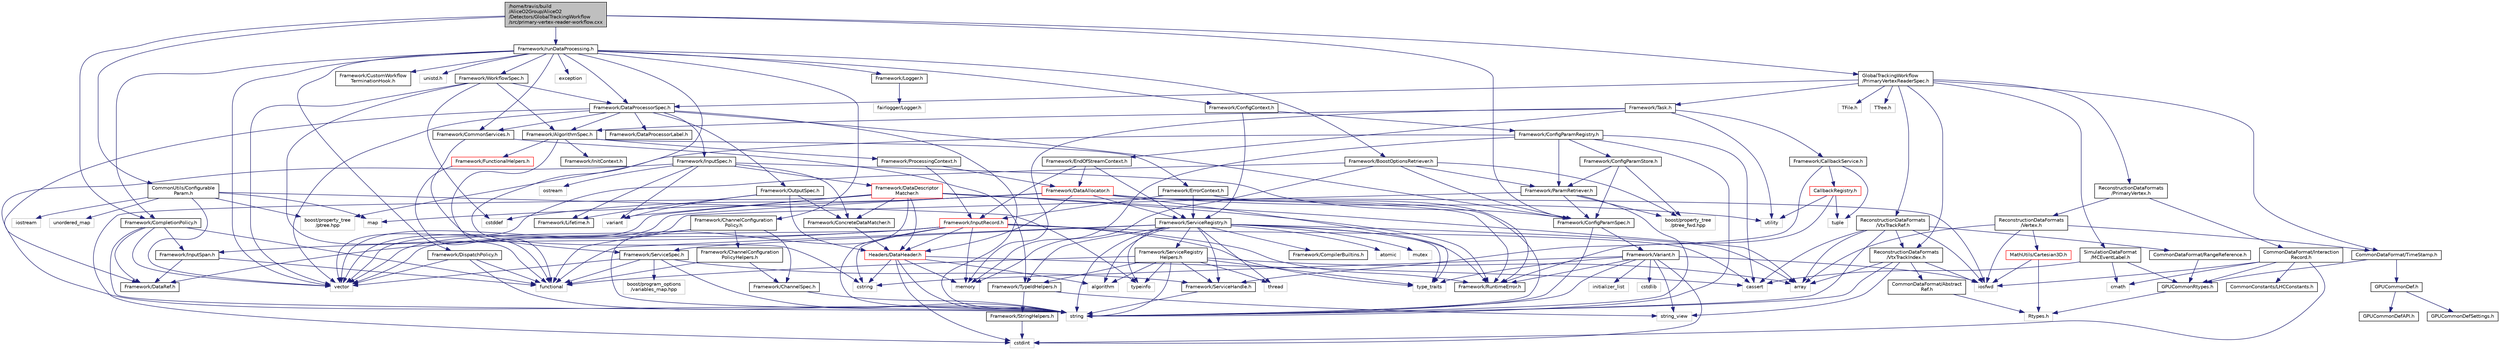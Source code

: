 digraph "/home/travis/build/AliceO2Group/AliceO2/Detectors/GlobalTrackingWorkflow/src/primary-vertex-reader-workflow.cxx"
{
 // INTERACTIVE_SVG=YES
  bgcolor="transparent";
  edge [fontname="Helvetica",fontsize="10",labelfontname="Helvetica",labelfontsize="10"];
  node [fontname="Helvetica",fontsize="10",shape=record];
  Node0 [label="/home/travis/build\l/AliceO2Group/AliceO2\l/Detectors/GlobalTrackingWorkflow\l/src/primary-vertex-reader-workflow.cxx",height=0.2,width=0.4,color="black", fillcolor="grey75", style="filled", fontcolor="black"];
  Node0 -> Node1 [color="midnightblue",fontsize="10",style="solid",fontname="Helvetica"];
  Node1 [label="CommonUtils/Configurable\lParam.h",height=0.2,width=0.4,color="black",URL="$db/d2c/ConfigurableParam_8h.html"];
  Node1 -> Node2 [color="midnightblue",fontsize="10",style="solid",fontname="Helvetica"];
  Node2 [label="vector",height=0.2,width=0.4,color="grey75"];
  Node1 -> Node3 [color="midnightblue",fontsize="10",style="solid",fontname="Helvetica"];
  Node3 [label="map",height=0.2,width=0.4,color="grey75"];
  Node1 -> Node4 [color="midnightblue",fontsize="10",style="solid",fontname="Helvetica"];
  Node4 [label="unordered_map",height=0.2,width=0.4,color="grey75"];
  Node1 -> Node5 [color="midnightblue",fontsize="10",style="solid",fontname="Helvetica"];
  Node5 [label="boost/property_tree\l/ptree.hpp",height=0.2,width=0.4,color="grey75"];
  Node1 -> Node6 [color="midnightblue",fontsize="10",style="solid",fontname="Helvetica"];
  Node6 [label="typeinfo",height=0.2,width=0.4,color="grey75"];
  Node1 -> Node7 [color="midnightblue",fontsize="10",style="solid",fontname="Helvetica"];
  Node7 [label="iostream",height=0.2,width=0.4,color="grey75"];
  Node0 -> Node8 [color="midnightblue",fontsize="10",style="solid",fontname="Helvetica"];
  Node8 [label="Framework/CompletionPolicy.h",height=0.2,width=0.4,color="black",URL="$df/dd6/CompletionPolicy_8h.html"];
  Node8 -> Node9 [color="midnightblue",fontsize="10",style="solid",fontname="Helvetica"];
  Node9 [label="Framework/DataRef.h",height=0.2,width=0.4,color="black",URL="$d5/dfb/DataRef_8h.html"];
  Node8 -> Node10 [color="midnightblue",fontsize="10",style="solid",fontname="Helvetica"];
  Node10 [label="Framework/InputSpan.h",height=0.2,width=0.4,color="black",URL="$da/d0f/InputSpan_8h.html"];
  Node10 -> Node9 [color="midnightblue",fontsize="10",style="solid",fontname="Helvetica"];
  Node10 -> Node11 [color="midnightblue",fontsize="10",style="solid",fontname="Helvetica"];
  Node11 [label="functional",height=0.2,width=0.4,color="grey75"];
  Node8 -> Node11 [color="midnightblue",fontsize="10",style="solid",fontname="Helvetica"];
  Node8 -> Node12 [color="midnightblue",fontsize="10",style="solid",fontname="Helvetica"];
  Node12 [label="string",height=0.2,width=0.4,color="grey75"];
  Node8 -> Node2 [color="midnightblue",fontsize="10",style="solid",fontname="Helvetica"];
  Node0 -> Node13 [color="midnightblue",fontsize="10",style="solid",fontname="Helvetica"];
  Node13 [label="Framework/ConfigParamSpec.h",height=0.2,width=0.4,color="black",URL="$d0/d1c/ConfigParamSpec_8h.html"];
  Node13 -> Node14 [color="midnightblue",fontsize="10",style="solid",fontname="Helvetica"];
  Node14 [label="Framework/Variant.h",height=0.2,width=0.4,color="black",URL="$de/d56/Variant_8h.html"];
  Node14 -> Node15 [color="midnightblue",fontsize="10",style="solid",fontname="Helvetica"];
  Node15 [label="Framework/RuntimeError.h",height=0.2,width=0.4,color="black",URL="$d1/d76/RuntimeError_8h.html"];
  Node14 -> Node16 [color="midnightblue",fontsize="10",style="solid",fontname="Helvetica"];
  Node16 [label="type_traits",height=0.2,width=0.4,color="grey75"];
  Node14 -> Node17 [color="midnightblue",fontsize="10",style="solid",fontname="Helvetica"];
  Node17 [label="cstring",height=0.2,width=0.4,color="grey75"];
  Node14 -> Node18 [color="midnightblue",fontsize="10",style="solid",fontname="Helvetica"];
  Node18 [label="cstdint",height=0.2,width=0.4,color="grey75"];
  Node14 -> Node19 [color="midnightblue",fontsize="10",style="solid",fontname="Helvetica"];
  Node19 [label="cstdlib",height=0.2,width=0.4,color="grey75"];
  Node14 -> Node20 [color="midnightblue",fontsize="10",style="solid",fontname="Helvetica"];
  Node20 [label="iosfwd",height=0.2,width=0.4,color="grey75"];
  Node14 -> Node21 [color="midnightblue",fontsize="10",style="solid",fontname="Helvetica"];
  Node21 [label="initializer_list",height=0.2,width=0.4,color="grey75"];
  Node14 -> Node22 [color="midnightblue",fontsize="10",style="solid",fontname="Helvetica"];
  Node22 [label="string_view",height=0.2,width=0.4,color="grey75"];
  Node14 -> Node12 [color="midnightblue",fontsize="10",style="solid",fontname="Helvetica"];
  Node13 -> Node12 [color="midnightblue",fontsize="10",style="solid",fontname="Helvetica"];
  Node0 -> Node23 [color="midnightblue",fontsize="10",style="solid",fontname="Helvetica"];
  Node23 [label="GlobalTrackingWorkflow\l/PrimaryVertexReaderSpec.h",height=0.2,width=0.4,color="black",URL="$d3/d93/PrimaryVertexReaderSpec_8h.html"];
  Node23 -> Node24 [color="midnightblue",fontsize="10",style="solid",fontname="Helvetica"];
  Node24 [label="TFile.h",height=0.2,width=0.4,color="grey75"];
  Node23 -> Node25 [color="midnightblue",fontsize="10",style="solid",fontname="Helvetica"];
  Node25 [label="TTree.h",height=0.2,width=0.4,color="grey75"];
  Node23 -> Node26 [color="midnightblue",fontsize="10",style="solid",fontname="Helvetica"];
  Node26 [label="Framework/DataProcessorSpec.h",height=0.2,width=0.4,color="black",URL="$d0/df4/DataProcessorSpec_8h.html"];
  Node26 -> Node27 [color="midnightblue",fontsize="10",style="solid",fontname="Helvetica"];
  Node27 [label="Framework/AlgorithmSpec.h",height=0.2,width=0.4,color="black",URL="$d0/d14/AlgorithmSpec_8h.html"];
  Node27 -> Node28 [color="midnightblue",fontsize="10",style="solid",fontname="Helvetica"];
  Node28 [label="Framework/ProcessingContext.h",height=0.2,width=0.4,color="black",URL="$de/d6a/ProcessingContext_8h.html"];
  Node28 -> Node29 [color="midnightblue",fontsize="10",style="solid",fontname="Helvetica"];
  Node29 [label="Framework/InputRecord.h",height=0.2,width=0.4,color="red",URL="$d6/d5c/InputRecord_8h.html"];
  Node29 -> Node9 [color="midnightblue",fontsize="10",style="solid",fontname="Helvetica"];
  Node29 -> Node10 [color="midnightblue",fontsize="10",style="solid",fontname="Helvetica"];
  Node29 -> Node15 [color="midnightblue",fontsize="10",style="solid",fontname="Helvetica"];
  Node29 -> Node65 [color="midnightblue",fontsize="10",style="solid",fontname="Helvetica"];
  Node65 [label="Headers/DataHeader.h",height=0.2,width=0.4,color="red",URL="$dc/dcd/DataHeader_8h.html"];
  Node65 -> Node18 [color="midnightblue",fontsize="10",style="solid",fontname="Helvetica"];
  Node65 -> Node40 [color="midnightblue",fontsize="10",style="solid",fontname="Helvetica"];
  Node40 [label="memory",height=0.2,width=0.4,color="grey75"];
  Node65 -> Node66 [color="midnightblue",fontsize="10",style="solid",fontname="Helvetica"];
  Node66 [label="cassert",height=0.2,width=0.4,color="grey75"];
  Node65 -> Node17 [color="midnightblue",fontsize="10",style="solid",fontname="Helvetica"];
  Node65 -> Node67 [color="midnightblue",fontsize="10",style="solid",fontname="Helvetica"];
  Node67 [label="algorithm",height=0.2,width=0.4,color="grey75"];
  Node65 -> Node12 [color="midnightblue",fontsize="10",style="solid",fontname="Helvetica"];
  Node29 -> Node12 [color="midnightblue",fontsize="10",style="solid",fontname="Helvetica"];
  Node29 -> Node2 [color="midnightblue",fontsize="10",style="solid",fontname="Helvetica"];
  Node29 -> Node17 [color="midnightblue",fontsize="10",style="solid",fontname="Helvetica"];
  Node29 -> Node66 [color="midnightblue",fontsize="10",style="solid",fontname="Helvetica"];
  Node29 -> Node40 [color="midnightblue",fontsize="10",style="solid",fontname="Helvetica"];
  Node29 -> Node16 [color="midnightblue",fontsize="10",style="solid",fontname="Helvetica"];
  Node28 -> Node100 [color="midnightblue",fontsize="10",style="solid",fontname="Helvetica"];
  Node100 [label="Framework/DataAllocator.h",height=0.2,width=0.4,color="red",URL="$d1/d28/DataAllocator_8h.html"];
  Node100 -> Node113 [color="midnightblue",fontsize="10",style="solid",fontname="Helvetica"];
  Node113 [label="Framework/ServiceRegistry.h",height=0.2,width=0.4,color="black",URL="$d8/d17/ServiceRegistry_8h.html"];
  Node113 -> Node114 [color="midnightblue",fontsize="10",style="solid",fontname="Helvetica"];
  Node114 [label="Framework/ServiceHandle.h",height=0.2,width=0.4,color="black",URL="$d3/d28/ServiceHandle_8h.html"];
  Node114 -> Node12 [color="midnightblue",fontsize="10",style="solid",fontname="Helvetica"];
  Node113 -> Node115 [color="midnightblue",fontsize="10",style="solid",fontname="Helvetica"];
  Node115 [label="Framework/ServiceSpec.h",height=0.2,width=0.4,color="black",URL="$d4/d61/ServiceSpec_8h.html"];
  Node115 -> Node114 [color="midnightblue",fontsize="10",style="solid",fontname="Helvetica"];
  Node115 -> Node11 [color="midnightblue",fontsize="10",style="solid",fontname="Helvetica"];
  Node115 -> Node12 [color="midnightblue",fontsize="10",style="solid",fontname="Helvetica"];
  Node115 -> Node2 [color="midnightblue",fontsize="10",style="solid",fontname="Helvetica"];
  Node115 -> Node116 [color="midnightblue",fontsize="10",style="solid",fontname="Helvetica"];
  Node116 [label="boost/program_options\l/variables_map.hpp",height=0.2,width=0.4,color="grey75"];
  Node113 -> Node117 [color="midnightblue",fontsize="10",style="solid",fontname="Helvetica"];
  Node117 [label="Framework/ServiceRegistry\lHelpers.h",height=0.2,width=0.4,color="black",URL="$d0/d6d/ServiceRegistryHelpers_8h.html"];
  Node117 -> Node114 [color="midnightblue",fontsize="10",style="solid",fontname="Helvetica"];
  Node117 -> Node118 [color="midnightblue",fontsize="10",style="solid",fontname="Helvetica"];
  Node118 [label="Framework/TypeIdHelpers.h",height=0.2,width=0.4,color="black",URL="$d2/d9a/TypeIdHelpers_8h.html"];
  Node118 -> Node22 [color="midnightblue",fontsize="10",style="solid",fontname="Helvetica"];
  Node118 -> Node119 [color="midnightblue",fontsize="10",style="solid",fontname="Helvetica"];
  Node119 [label="Framework/StringHelpers.h",height=0.2,width=0.4,color="black",URL="$db/dff/StringHelpers_8h.html"];
  Node119 -> Node18 [color="midnightblue",fontsize="10",style="solid",fontname="Helvetica"];
  Node117 -> Node67 [color="midnightblue",fontsize="10",style="solid",fontname="Helvetica"];
  Node117 -> Node52 [color="midnightblue",fontsize="10",style="solid",fontname="Helvetica"];
  Node52 [label="array",height=0.2,width=0.4,color="grey75"];
  Node117 -> Node11 [color="midnightblue",fontsize="10",style="solid",fontname="Helvetica"];
  Node117 -> Node12 [color="midnightblue",fontsize="10",style="solid",fontname="Helvetica"];
  Node117 -> Node16 [color="midnightblue",fontsize="10",style="solid",fontname="Helvetica"];
  Node117 -> Node6 [color="midnightblue",fontsize="10",style="solid",fontname="Helvetica"];
  Node117 -> Node120 [color="midnightblue",fontsize="10",style="solid",fontname="Helvetica"];
  Node120 [label="thread",height=0.2,width=0.4,color="grey75"];
  Node113 -> Node121 [color="midnightblue",fontsize="10",style="solid",fontname="Helvetica"];
  Node121 [label="Framework/CompilerBuiltins.h",height=0.2,width=0.4,color="black",URL="$d9/de8/CompilerBuiltins_8h.html"];
  Node113 -> Node118 [color="midnightblue",fontsize="10",style="solid",fontname="Helvetica"];
  Node113 -> Node15 [color="midnightblue",fontsize="10",style="solid",fontname="Helvetica"];
  Node113 -> Node67 [color="midnightblue",fontsize="10",style="solid",fontname="Helvetica"];
  Node113 -> Node52 [color="midnightblue",fontsize="10",style="solid",fontname="Helvetica"];
  Node113 -> Node11 [color="midnightblue",fontsize="10",style="solid",fontname="Helvetica"];
  Node113 -> Node12 [color="midnightblue",fontsize="10",style="solid",fontname="Helvetica"];
  Node113 -> Node16 [color="midnightblue",fontsize="10",style="solid",fontname="Helvetica"];
  Node113 -> Node6 [color="midnightblue",fontsize="10",style="solid",fontname="Helvetica"];
  Node113 -> Node120 [color="midnightblue",fontsize="10",style="solid",fontname="Helvetica"];
  Node113 -> Node122 [color="midnightblue",fontsize="10",style="solid",fontname="Helvetica"];
  Node122 [label="atomic",height=0.2,width=0.4,color="grey75"];
  Node113 -> Node41 [color="midnightblue",fontsize="10",style="solid",fontname="Helvetica"];
  Node41 [label="mutex",height=0.2,width=0.4,color="grey75"];
  Node100 -> Node15 [color="midnightblue",fontsize="10",style="solid",fontname="Helvetica"];
  Node100 -> Node65 [color="midnightblue",fontsize="10",style="solid",fontname="Helvetica"];
  Node100 -> Node2 [color="midnightblue",fontsize="10",style="solid",fontname="Helvetica"];
  Node100 -> Node3 [color="midnightblue",fontsize="10",style="solid",fontname="Helvetica"];
  Node100 -> Node12 [color="midnightblue",fontsize="10",style="solid",fontname="Helvetica"];
  Node100 -> Node51 [color="midnightblue",fontsize="10",style="solid",fontname="Helvetica"];
  Node51 [label="utility",height=0.2,width=0.4,color="grey75"];
  Node100 -> Node16 [color="midnightblue",fontsize="10",style="solid",fontname="Helvetica"];
  Node100 -> Node97 [color="midnightblue",fontsize="10",style="solid",fontname="Helvetica"];
  Node97 [label="cstddef",height=0.2,width=0.4,color="grey75"];
  Node27 -> Node123 [color="midnightblue",fontsize="10",style="solid",fontname="Helvetica"];
  Node123 [label="Framework/ErrorContext.h",height=0.2,width=0.4,color="black",URL="$d7/dad/ErrorContext_8h.html"];
  Node123 -> Node29 [color="midnightblue",fontsize="10",style="solid",fontname="Helvetica"];
  Node123 -> Node113 [color="midnightblue",fontsize="10",style="solid",fontname="Helvetica"];
  Node123 -> Node15 [color="midnightblue",fontsize="10",style="solid",fontname="Helvetica"];
  Node27 -> Node124 [color="midnightblue",fontsize="10",style="solid",fontname="Helvetica"];
  Node124 [label="Framework/InitContext.h",height=0.2,width=0.4,color="black",URL="$d4/d2b/InitContext_8h.html"];
  Node27 -> Node125 [color="midnightblue",fontsize="10",style="solid",fontname="Helvetica"];
  Node125 [label="Framework/FunctionalHelpers.h",height=0.2,width=0.4,color="red",URL="$de/d9b/FunctionalHelpers_8h.html"];
  Node125 -> Node11 [color="midnightblue",fontsize="10",style="solid",fontname="Helvetica"];
  Node27 -> Node11 [color="midnightblue",fontsize="10",style="solid",fontname="Helvetica"];
  Node26 -> Node13 [color="midnightblue",fontsize="10",style="solid",fontname="Helvetica"];
  Node26 -> Node127 [color="midnightblue",fontsize="10",style="solid",fontname="Helvetica"];
  Node127 [label="Framework/DataProcessorLabel.h",height=0.2,width=0.4,color="black",URL="$d1/df2/DataProcessorLabel_8h.html"];
  Node26 -> Node9 [color="midnightblue",fontsize="10",style="solid",fontname="Helvetica"];
  Node26 -> Node74 [color="midnightblue",fontsize="10",style="solid",fontname="Helvetica"];
  Node74 [label="Framework/InputSpec.h",height=0.2,width=0.4,color="black",URL="$d5/d3f/InputSpec_8h.html"];
  Node74 -> Node71 [color="midnightblue",fontsize="10",style="solid",fontname="Helvetica"];
  Node71 [label="Framework/Lifetime.h",height=0.2,width=0.4,color="black",URL="$dc/dca/Lifetime_8h.html"];
  Node74 -> Node72 [color="midnightblue",fontsize="10",style="solid",fontname="Helvetica"];
  Node72 [label="Framework/ConcreteDataMatcher.h",height=0.2,width=0.4,color="black",URL="$d0/d1b/ConcreteDataMatcher_8h.html"];
  Node72 -> Node65 [color="midnightblue",fontsize="10",style="solid",fontname="Helvetica"];
  Node74 -> Node75 [color="midnightblue",fontsize="10",style="solid",fontname="Helvetica"];
  Node75 [label="Framework/DataDescriptor\lMatcher.h",height=0.2,width=0.4,color="red",URL="$d3/da3/DataDescriptorMatcher_8h.html"];
  Node75 -> Node72 [color="midnightblue",fontsize="10",style="solid",fontname="Helvetica"];
  Node75 -> Node15 [color="midnightblue",fontsize="10",style="solid",fontname="Helvetica"];
  Node75 -> Node65 [color="midnightblue",fontsize="10",style="solid",fontname="Helvetica"];
  Node75 -> Node52 [color="midnightblue",fontsize="10",style="solid",fontname="Helvetica"];
  Node75 -> Node18 [color="midnightblue",fontsize="10",style="solid",fontname="Helvetica"];
  Node75 -> Node20 [color="midnightblue",fontsize="10",style="solid",fontname="Helvetica"];
  Node75 -> Node12 [color="midnightblue",fontsize="10",style="solid",fontname="Helvetica"];
  Node75 -> Node73 [color="midnightblue",fontsize="10",style="solid",fontname="Helvetica"];
  Node73 [label="variant",height=0.2,width=0.4,color="grey75"];
  Node75 -> Node2 [color="midnightblue",fontsize="10",style="solid",fontname="Helvetica"];
  Node74 -> Node13 [color="midnightblue",fontsize="10",style="solid",fontname="Helvetica"];
  Node74 -> Node12 [color="midnightblue",fontsize="10",style="solid",fontname="Helvetica"];
  Node74 -> Node90 [color="midnightblue",fontsize="10",style="solid",fontname="Helvetica"];
  Node90 [label="ostream",height=0.2,width=0.4,color="grey75"];
  Node74 -> Node73 [color="midnightblue",fontsize="10",style="solid",fontname="Helvetica"];
  Node26 -> Node64 [color="midnightblue",fontsize="10",style="solid",fontname="Helvetica"];
  Node64 [label="Framework/OutputSpec.h",height=0.2,width=0.4,color="black",URL="$db/d2d/OutputSpec_8h.html"];
  Node64 -> Node65 [color="midnightblue",fontsize="10",style="solid",fontname="Helvetica"];
  Node64 -> Node71 [color="midnightblue",fontsize="10",style="solid",fontname="Helvetica"];
  Node64 -> Node72 [color="midnightblue",fontsize="10",style="solid",fontname="Helvetica"];
  Node64 -> Node73 [color="midnightblue",fontsize="10",style="solid",fontname="Helvetica"];
  Node26 -> Node128 [color="midnightblue",fontsize="10",style="solid",fontname="Helvetica"];
  Node128 [label="Framework/CommonServices.h",height=0.2,width=0.4,color="black",URL="$d8/d02/CommonServices_8h.html"];
  Node128 -> Node115 [color="midnightblue",fontsize="10",style="solid",fontname="Helvetica"];
  Node128 -> Node118 [color="midnightblue",fontsize="10",style="solid",fontname="Helvetica"];
  Node26 -> Node12 [color="midnightblue",fontsize="10",style="solid",fontname="Helvetica"];
  Node26 -> Node2 [color="midnightblue",fontsize="10",style="solid",fontname="Helvetica"];
  Node23 -> Node129 [color="midnightblue",fontsize="10",style="solid",fontname="Helvetica"];
  Node129 [label="Framework/Task.h",height=0.2,width=0.4,color="black",URL="$df/d4f/Task_8h.html"];
  Node129 -> Node27 [color="midnightblue",fontsize="10",style="solid",fontname="Helvetica"];
  Node129 -> Node130 [color="midnightblue",fontsize="10",style="solid",fontname="Helvetica"];
  Node130 [label="Framework/CallbackService.h",height=0.2,width=0.4,color="black",URL="$d9/d7f/CallbackService_8h.html"];
  Node130 -> Node131 [color="midnightblue",fontsize="10",style="solid",fontname="Helvetica"];
  Node131 [label="CallbackRegistry.h",height=0.2,width=0.4,color="red",URL="$d7/d3e/CallbackRegistry_8h.html",tooltip="A generic registry for callbacks. "];
  Node131 -> Node15 [color="midnightblue",fontsize="10",style="solid",fontname="Helvetica"];
  Node131 -> Node132 [color="midnightblue",fontsize="10",style="solid",fontname="Helvetica"];
  Node132 [label="tuple",height=0.2,width=0.4,color="grey75"];
  Node131 -> Node51 [color="midnightblue",fontsize="10",style="solid",fontname="Helvetica"];
  Node130 -> Node114 [color="midnightblue",fontsize="10",style="solid",fontname="Helvetica"];
  Node130 -> Node132 [color="midnightblue",fontsize="10",style="solid",fontname="Helvetica"];
  Node129 -> Node133 [color="midnightblue",fontsize="10",style="solid",fontname="Helvetica"];
  Node133 [label="Framework/EndOfStreamContext.h",height=0.2,width=0.4,color="black",URL="$d0/d77/EndOfStreamContext_8h.html"];
  Node133 -> Node29 [color="midnightblue",fontsize="10",style="solid",fontname="Helvetica"];
  Node133 -> Node113 [color="midnightblue",fontsize="10",style="solid",fontname="Helvetica"];
  Node133 -> Node100 [color="midnightblue",fontsize="10",style="solid",fontname="Helvetica"];
  Node129 -> Node51 [color="midnightblue",fontsize="10",style="solid",fontname="Helvetica"];
  Node129 -> Node40 [color="midnightblue",fontsize="10",style="solid",fontname="Helvetica"];
  Node23 -> Node134 [color="midnightblue",fontsize="10",style="solid",fontname="Helvetica"];
  Node134 [label="CommonDataFormat/TimeStamp.h",height=0.2,width=0.4,color="black",URL="$df/d5d/common_2include_2CommonDataFormat_2TimeStamp_8h.html"];
  Node134 -> Node135 [color="midnightblue",fontsize="10",style="solid",fontname="Helvetica"];
  Node135 [label="GPUCommonRtypes.h",height=0.2,width=0.4,color="black",URL="$d2/d45/GPUCommonRtypes_8h.html"];
  Node135 -> Node136 [color="midnightblue",fontsize="10",style="solid",fontname="Helvetica"];
  Node136 [label="Rtypes.h",height=0.2,width=0.4,color="grey75"];
  Node134 -> Node137 [color="midnightblue",fontsize="10",style="solid",fontname="Helvetica"];
  Node137 [label="GPUCommonDef.h",height=0.2,width=0.4,color="black",URL="$df/d21/GPUCommonDef_8h.html"];
  Node137 -> Node138 [color="midnightblue",fontsize="10",style="solid",fontname="Helvetica"];
  Node138 [label="GPUCommonDefSettings.h",height=0.2,width=0.4,color="black",URL="$d5/d93/GPUCommonDefSettings_8h.html"];
  Node137 -> Node139 [color="midnightblue",fontsize="10",style="solid",fontname="Helvetica"];
  Node139 [label="GPUCommonDefAPI.h",height=0.2,width=0.4,color="black",URL="$da/d5a/GPUCommonDefAPI_8h.html"];
  Node23 -> Node140 [color="midnightblue",fontsize="10",style="solid",fontname="Helvetica"];
  Node140 [label="ReconstructionDataFormats\l/VtxTrackIndex.h",height=0.2,width=0.4,color="black",URL="$d0/d00/VtxTrackIndex_8h.html",tooltip="Index of track attached to vertx: index in its proper container, container source and flags..."];
  Node140 -> Node141 [color="midnightblue",fontsize="10",style="solid",fontname="Helvetica"];
  Node141 [label="CommonDataFormat/Abstract\lRef.h",height=0.2,width=0.4,color="black",URL="$df/d9a/AbstractRef_8h.html",tooltip="Class to refer to object indicating its Indec, Source and status flags. "];
  Node141 -> Node136 [color="midnightblue",fontsize="10",style="solid",fontname="Helvetica"];
  Node140 -> Node20 [color="midnightblue",fontsize="10",style="solid",fontname="Helvetica"];
  Node140 -> Node12 [color="midnightblue",fontsize="10",style="solid",fontname="Helvetica"];
  Node140 -> Node52 [color="midnightblue",fontsize="10",style="solid",fontname="Helvetica"];
  Node140 -> Node22 [color="midnightblue",fontsize="10",style="solid",fontname="Helvetica"];
  Node23 -> Node142 [color="midnightblue",fontsize="10",style="solid",fontname="Helvetica"];
  Node142 [label="ReconstructionDataFormats\l/VtxTrackRef.h",height=0.2,width=0.4,color="black",URL="$d7/dac/VtxTrackRef_8h.html",tooltip="Referenc on track indices contributing to the vertex, with possibility chose tracks from specific sou..."];
  Node142 -> Node143 [color="midnightblue",fontsize="10",style="solid",fontname="Helvetica"];
  Node143 [label="CommonDataFormat/RangeReference.h",height=0.2,width=0.4,color="black",URL="$de/d64/RangeReference_8h.html",tooltip="Class to refer to the 1st entry and N elements of some group in the continuous container. "];
  Node143 -> Node135 [color="midnightblue",fontsize="10",style="solid",fontname="Helvetica"];
  Node142 -> Node140 [color="midnightblue",fontsize="10",style="solid",fontname="Helvetica"];
  Node142 -> Node66 [color="midnightblue",fontsize="10",style="solid",fontname="Helvetica"];
  Node142 -> Node52 [color="midnightblue",fontsize="10",style="solid",fontname="Helvetica"];
  Node142 -> Node20 [color="midnightblue",fontsize="10",style="solid",fontname="Helvetica"];
  Node142 -> Node12 [color="midnightblue",fontsize="10",style="solid",fontname="Helvetica"];
  Node23 -> Node144 [color="midnightblue",fontsize="10",style="solid",fontname="Helvetica"];
  Node144 [label="ReconstructionDataFormats\l/PrimaryVertex.h",height=0.2,width=0.4,color="black",URL="$d7/d82/PrimaryVertex_8h.html"];
  Node144 -> Node145 [color="midnightblue",fontsize="10",style="solid",fontname="Helvetica"];
  Node145 [label="CommonDataFormat/Interaction\lRecord.h",height=0.2,width=0.4,color="black",URL="$d9/d80/InteractionRecord_8h.html"];
  Node145 -> Node135 [color="midnightblue",fontsize="10",style="solid",fontname="Helvetica"];
  Node145 -> Node20 [color="midnightblue",fontsize="10",style="solid",fontname="Helvetica"];
  Node145 -> Node18 [color="midnightblue",fontsize="10",style="solid",fontname="Helvetica"];
  Node145 -> Node146 [color="midnightblue",fontsize="10",style="solid",fontname="Helvetica"];
  Node146 [label="cmath",height=0.2,width=0.4,color="grey75"];
  Node145 -> Node147 [color="midnightblue",fontsize="10",style="solid",fontname="Helvetica"];
  Node147 [label="CommonConstants/LHCConstants.h",height=0.2,width=0.4,color="black",URL="$d4/dc6/LHCConstants_8h.html",tooltip="Header to collect LHC related constants. "];
  Node144 -> Node148 [color="midnightblue",fontsize="10",style="solid",fontname="Helvetica"];
  Node148 [label="ReconstructionDataFormats\l/Vertex.h",height=0.2,width=0.4,color="black",URL="$d3/d6f/DataFormats_2Reconstruction_2include_2ReconstructionDataFormats_2Vertex_8h.html"];
  Node148 -> Node149 [color="midnightblue",fontsize="10",style="solid",fontname="Helvetica"];
  Node149 [label="MathUtils/Cartesian3D.h",height=0.2,width=0.4,color="red",URL="$dd/d76/Cartesian3D_8h.html"];
  Node149 -> Node136 [color="midnightblue",fontsize="10",style="solid",fontname="Helvetica"];
  Node149 -> Node20 [color="midnightblue",fontsize="10",style="solid",fontname="Helvetica"];
  Node148 -> Node134 [color="midnightblue",fontsize="10",style="solid",fontname="Helvetica"];
  Node148 -> Node52 [color="midnightblue",fontsize="10",style="solid",fontname="Helvetica"];
  Node148 -> Node20 [color="midnightblue",fontsize="10",style="solid",fontname="Helvetica"];
  Node23 -> Node159 [color="midnightblue",fontsize="10",style="solid",fontname="Helvetica"];
  Node159 [label="SimulationDataFormat\l/MCEventLabel.h",height=0.2,width=0.4,color="black",URL="$da/df0/MCEventLabel_8h.html"];
  Node159 -> Node135 [color="midnightblue",fontsize="10",style="solid",fontname="Helvetica"];
  Node159 -> Node146 [color="midnightblue",fontsize="10",style="solid",fontname="Helvetica"];
  Node159 -> Node66 [color="midnightblue",fontsize="10",style="solid",fontname="Helvetica"];
  Node0 -> Node160 [color="midnightblue",fontsize="10",style="solid",fontname="Helvetica"];
  Node160 [label="Framework/runDataProcessing.h",height=0.2,width=0.4,color="black",URL="$db/dd0/runDataProcessing_8h.html"];
  Node160 -> Node161 [color="midnightblue",fontsize="10",style="solid",fontname="Helvetica"];
  Node161 [label="Framework/ChannelConfiguration\lPolicy.h",height=0.2,width=0.4,color="black",URL="$dd/d0f/ChannelConfigurationPolicy_8h.html"];
  Node161 -> Node162 [color="midnightblue",fontsize="10",style="solid",fontname="Helvetica"];
  Node162 [label="Framework/ChannelConfiguration\lPolicyHelpers.h",height=0.2,width=0.4,color="black",URL="$d6/d05/ChannelConfigurationPolicyHelpers_8h.html"];
  Node162 -> Node163 [color="midnightblue",fontsize="10",style="solid",fontname="Helvetica"];
  Node163 [label="Framework/ChannelSpec.h",height=0.2,width=0.4,color="black",URL="$d6/d72/ChannelSpec_8h.html"];
  Node163 -> Node12 [color="midnightblue",fontsize="10",style="solid",fontname="Helvetica"];
  Node162 -> Node11 [color="midnightblue",fontsize="10",style="solid",fontname="Helvetica"];
  Node161 -> Node163 [color="midnightblue",fontsize="10",style="solid",fontname="Helvetica"];
  Node161 -> Node2 [color="midnightblue",fontsize="10",style="solid",fontname="Helvetica"];
  Node161 -> Node11 [color="midnightblue",fontsize="10",style="solid",fontname="Helvetica"];
  Node160 -> Node8 [color="midnightblue",fontsize="10",style="solid",fontname="Helvetica"];
  Node160 -> Node103 [color="midnightblue",fontsize="10",style="solid",fontname="Helvetica"];
  Node103 [label="Framework/DispatchPolicy.h",height=0.2,width=0.4,color="black",URL="$da/de6/DispatchPolicy_8h.html"];
  Node103 -> Node11 [color="midnightblue",fontsize="10",style="solid",fontname="Helvetica"];
  Node103 -> Node12 [color="midnightblue",fontsize="10",style="solid",fontname="Helvetica"];
  Node103 -> Node2 [color="midnightblue",fontsize="10",style="solid",fontname="Helvetica"];
  Node160 -> Node26 [color="midnightblue",fontsize="10",style="solid",fontname="Helvetica"];
  Node160 -> Node164 [color="midnightblue",fontsize="10",style="solid",fontname="Helvetica"];
  Node164 [label="Framework/WorkflowSpec.h",height=0.2,width=0.4,color="black",URL="$df/da1/WorkflowSpec_8h.html"];
  Node164 -> Node26 [color="midnightblue",fontsize="10",style="solid",fontname="Helvetica"];
  Node164 -> Node27 [color="midnightblue",fontsize="10",style="solid",fontname="Helvetica"];
  Node164 -> Node2 [color="midnightblue",fontsize="10",style="solid",fontname="Helvetica"];
  Node164 -> Node11 [color="midnightblue",fontsize="10",style="solid",fontname="Helvetica"];
  Node164 -> Node97 [color="midnightblue",fontsize="10",style="solid",fontname="Helvetica"];
  Node160 -> Node165 [color="midnightblue",fontsize="10",style="solid",fontname="Helvetica"];
  Node165 [label="Framework/ConfigContext.h",height=0.2,width=0.4,color="black",URL="$d7/d2e/ConfigContext_8h.html"];
  Node165 -> Node166 [color="midnightblue",fontsize="10",style="solid",fontname="Helvetica"];
  Node166 [label="Framework/ConfigParamRegistry.h",height=0.2,width=0.4,color="black",URL="$de/dc6/ConfigParamRegistry_8h.html"];
  Node166 -> Node167 [color="midnightblue",fontsize="10",style="solid",fontname="Helvetica"];
  Node167 [label="Framework/ParamRetriever.h",height=0.2,width=0.4,color="black",URL="$df/d72/ParamRetriever_8h.html"];
  Node167 -> Node13 [color="midnightblue",fontsize="10",style="solid",fontname="Helvetica"];
  Node167 -> Node168 [color="midnightblue",fontsize="10",style="solid",fontname="Helvetica"];
  Node168 [label="boost/property_tree\l/ptree_fwd.hpp",height=0.2,width=0.4,color="grey75"];
  Node167 -> Node12 [color="midnightblue",fontsize="10",style="solid",fontname="Helvetica"];
  Node167 -> Node2 [color="midnightblue",fontsize="10",style="solid",fontname="Helvetica"];
  Node166 -> Node169 [color="midnightblue",fontsize="10",style="solid",fontname="Helvetica"];
  Node169 [label="Framework/ConfigParamStore.h",height=0.2,width=0.4,color="black",URL="$dd/daf/ConfigParamStore_8h.html"];
  Node169 -> Node167 [color="midnightblue",fontsize="10",style="solid",fontname="Helvetica"];
  Node169 -> Node13 [color="midnightblue",fontsize="10",style="solid",fontname="Helvetica"];
  Node169 -> Node168 [color="midnightblue",fontsize="10",style="solid",fontname="Helvetica"];
  Node166 -> Node5 [color="midnightblue",fontsize="10",style="solid",fontname="Helvetica"];
  Node166 -> Node40 [color="midnightblue",fontsize="10",style="solid",fontname="Helvetica"];
  Node166 -> Node12 [color="midnightblue",fontsize="10",style="solid",fontname="Helvetica"];
  Node166 -> Node66 [color="midnightblue",fontsize="10",style="solid",fontname="Helvetica"];
  Node165 -> Node113 [color="midnightblue",fontsize="10",style="solid",fontname="Helvetica"];
  Node160 -> Node170 [color="midnightblue",fontsize="10",style="solid",fontname="Helvetica"];
  Node170 [label="Framework/BoostOptionsRetriever.h",height=0.2,width=0.4,color="black",URL="$d3/d7e/BoostOptionsRetriever_8h.html"];
  Node170 -> Node13 [color="midnightblue",fontsize="10",style="solid",fontname="Helvetica"];
  Node170 -> Node167 [color="midnightblue",fontsize="10",style="solid",fontname="Helvetica"];
  Node170 -> Node168 [color="midnightblue",fontsize="10",style="solid",fontname="Helvetica"];
  Node170 -> Node40 [color="midnightblue",fontsize="10",style="solid",fontname="Helvetica"];
  Node170 -> Node2 [color="midnightblue",fontsize="10",style="solid",fontname="Helvetica"];
  Node160 -> Node171 [color="midnightblue",fontsize="10",style="solid",fontname="Helvetica"];
  Node171 [label="Framework/CustomWorkflow\lTerminationHook.h",height=0.2,width=0.4,color="black",URL="$da/def/CustomWorkflowTerminationHook_8h.html"];
  Node160 -> Node128 [color="midnightblue",fontsize="10",style="solid",fontname="Helvetica"];
  Node160 -> Node172 [color="midnightblue",fontsize="10",style="solid",fontname="Helvetica"];
  Node172 [label="Framework/Logger.h",height=0.2,width=0.4,color="black",URL="$dd/da4/Logger_8h.html"];
  Node172 -> Node173 [color="midnightblue",fontsize="10",style="solid",fontname="Helvetica"];
  Node173 [label="fairlogger/Logger.h",height=0.2,width=0.4,color="grey75"];
  Node160 -> Node174 [color="midnightblue",fontsize="10",style="solid",fontname="Helvetica"];
  Node174 [label="unistd.h",height=0.2,width=0.4,color="grey75"];
  Node160 -> Node2 [color="midnightblue",fontsize="10",style="solid",fontname="Helvetica"];
  Node160 -> Node17 [color="midnightblue",fontsize="10",style="solid",fontname="Helvetica"];
  Node160 -> Node175 [color="midnightblue",fontsize="10",style="solid",fontname="Helvetica"];
  Node175 [label="exception",height=0.2,width=0.4,color="grey75"];
}
